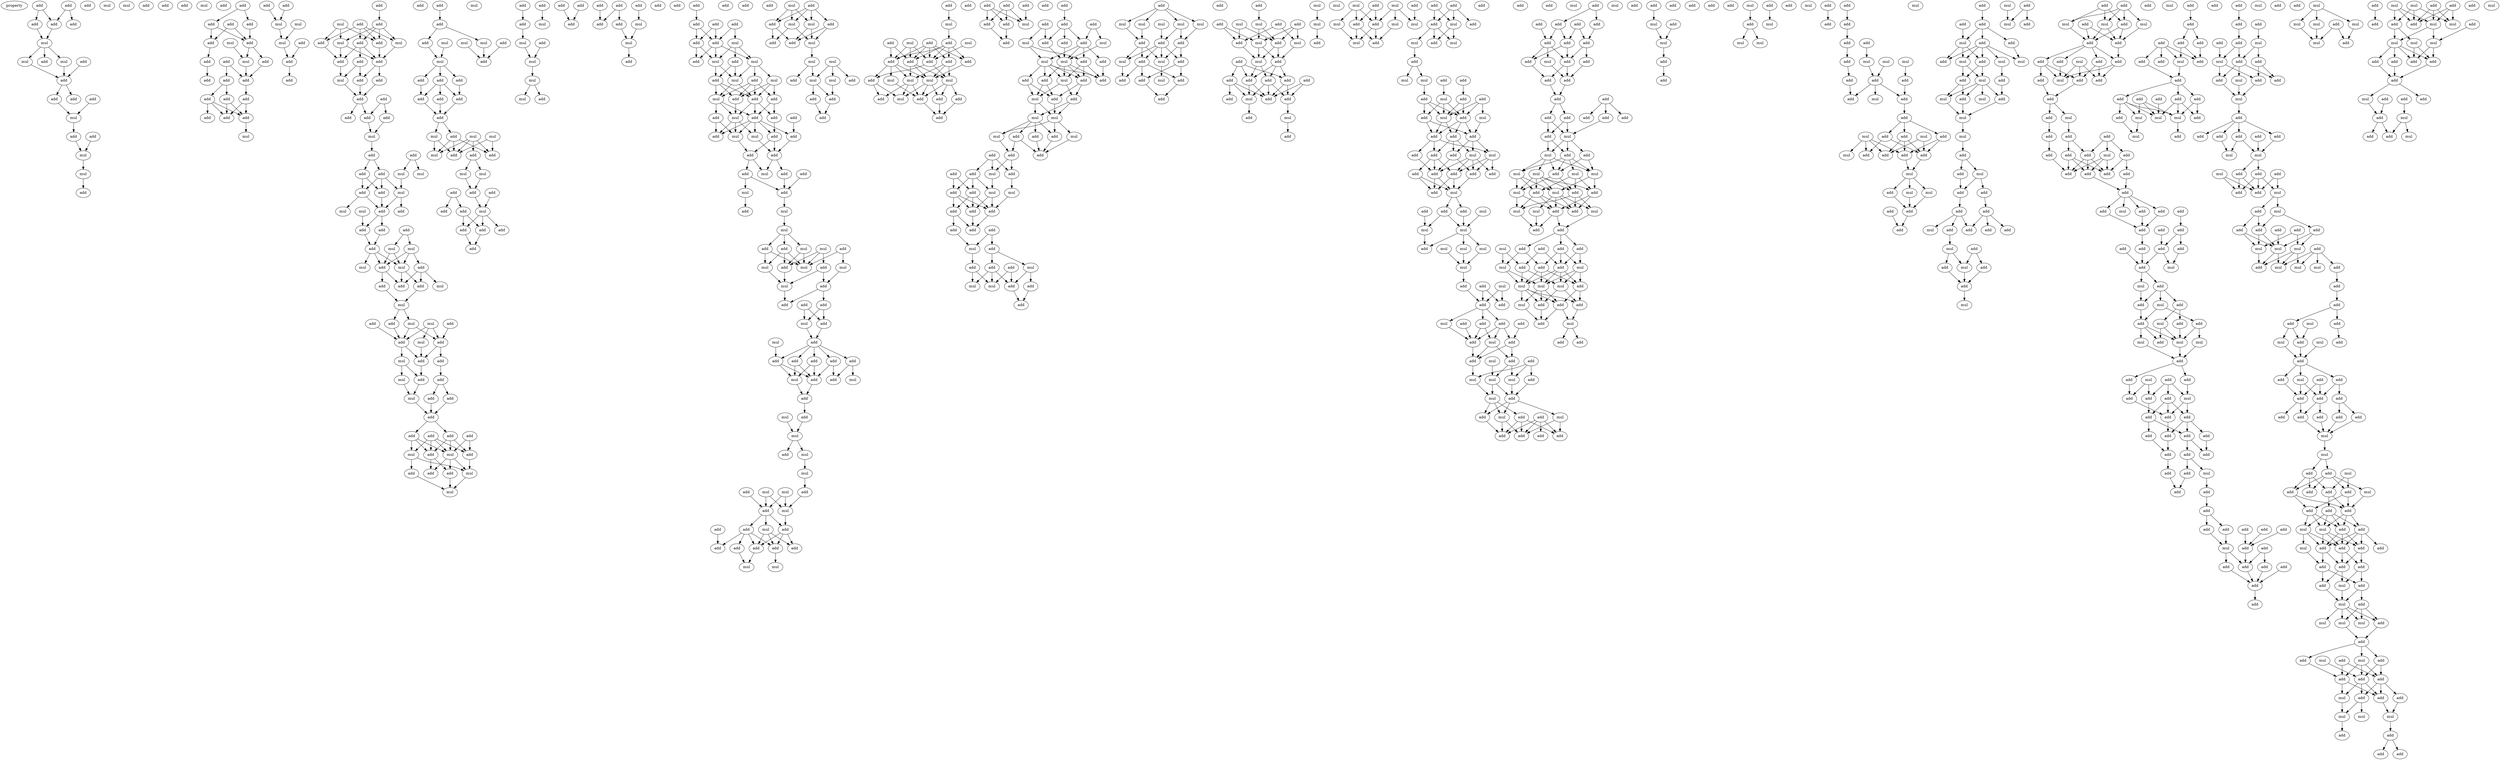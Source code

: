 digraph {
    node [fontcolor=black]
    property [mul=2,lf=1.7]
    0 [ label = add ];
    1 [ label = add ];
    2 [ label = add ];
    3 [ label = add ];
    4 [ label = add ];
    5 [ label = add ];
    6 [ label = mul ];
    7 [ label = mul ];
    8 [ label = mul ];
    9 [ label = add ];
    10 [ label = add ];
    11 [ label = mul ];
    12 [ label = add ];
    13 [ label = add ];
    14 [ label = mul ];
    15 [ label = add ];
    16 [ label = add ];
    17 [ label = add ];
    18 [ label = mul ];
    19 [ label = add ];
    20 [ label = add ];
    21 [ label = add ];
    22 [ label = mul ];
    23 [ label = add ];
    24 [ label = mul ];
    25 [ label = mul ];
    26 [ label = add ];
    27 [ label = add ];
    28 [ label = add ];
    29 [ label = add ];
    30 [ label = add ];
    31 [ label = add ];
    32 [ label = add ];
    33 [ label = add ];
    34 [ label = mul ];
    35 [ label = mul ];
    36 [ label = add ];
    37 [ label = add ];
    38 [ label = add ];
    39 [ label = add ];
    40 [ label = add ];
    41 [ label = add ];
    42 [ label = add ];
    43 [ label = add ];
    44 [ label = add ];
    45 [ label = add ];
    46 [ label = add ];
    47 [ label = add ];
    48 [ label = mul ];
    49 [ label = add ];
    50 [ label = add ];
    51 [ label = mul ];
    52 [ label = mul ];
    53 [ label = mul ];
    54 [ label = add ];
    55 [ label = add ];
    56 [ label = add ];
    57 [ label = add ];
    58 [ label = add ];
    59 [ label = add ];
    60 [ label = mul ];
    61 [ label = mul ];
    62 [ label = add ];
    63 [ label = add ];
    64 [ label = mul ];
    65 [ label = add ];
    66 [ label = add ];
    67 [ label = add ];
    68 [ label = add ];
    69 [ label = add ];
    70 [ label = add ];
    71 [ label = mul ];
    72 [ label = add ];
    73 [ label = add ];
    74 [ label = add ];
    75 [ label = add ];
    76 [ label = add ];
    77 [ label = mul ];
    78 [ label = add ];
    79 [ label = add ];
    80 [ label = add ];
    81 [ label = mul ];
    82 [ label = mul ];
    83 [ label = add ];
    84 [ label = add ];
    85 [ label = add ];
    86 [ label = mul ];
    87 [ label = add ];
    88 [ label = add ];
    89 [ label = add ];
    90 [ label = mul ];
    91 [ label = mul ];
    92 [ label = add ];
    93 [ label = add ];
    94 [ label = add ];
    95 [ label = mul ];
    96 [ label = mul ];
    97 [ label = add ];
    98 [ label = mul ];
    99 [ label = mul ];
    100 [ label = add ];
    101 [ label = add ];
    102 [ label = add ];
    103 [ label = add ];
    104 [ label = mul ];
    105 [ label = add ];
    106 [ label = mul ];
    107 [ label = add ];
    108 [ label = add ];
    109 [ label = add ];
    110 [ label = mul ];
    111 [ label = mul ];
    112 [ label = mul ];
    113 [ label = add ];
    114 [ label = add ];
    115 [ label = mul ];
    116 [ label = add ];
    117 [ label = add ];
    118 [ label = add ];
    119 [ label = add ];
    120 [ label = mul ];
    121 [ label = add ];
    122 [ label = mul ];
    123 [ label = add ];
    124 [ label = add ];
    125 [ label = add ];
    126 [ label = add ];
    127 [ label = add ];
    128 [ label = add ];
    129 [ label = add ];
    130 [ label = mul ];
    131 [ label = mul ];
    132 [ label = add ];
    133 [ label = mul ];
    134 [ label = add ];
    135 [ label = add ];
    136 [ label = add ];
    137 [ label = mul ];
    138 [ label = add ];
    139 [ label = mul ];
    140 [ label = add ];
    141 [ label = mul ];
    142 [ label = add ];
    143 [ label = add ];
    144 [ label = mul ];
    145 [ label = mul ];
    146 [ label = mul ];
    147 [ label = add ];
    148 [ label = add ];
    149 [ label = add ];
    150 [ label = add ];
    151 [ label = add ];
    152 [ label = add ];
    153 [ label = add ];
    154 [ label = add ];
    155 [ label = add ];
    156 [ label = mul ];
    157 [ label = mul ];
    158 [ label = mul ];
    159 [ label = mul ];
    160 [ label = add ];
    161 [ label = add ];
    162 [ label = add ];
    163 [ label = mul ];
    164 [ label = mul ];
    165 [ label = add ];
    166 [ label = add ];
    167 [ label = add ];
    168 [ label = add ];
    169 [ label = mul ];
    170 [ label = add ];
    171 [ label = add ];
    172 [ label = add ];
    173 [ label = add ];
    174 [ label = add ];
    175 [ label = add ];
    176 [ label = add ];
    177 [ label = mul ];
    178 [ label = add ];
    179 [ label = mul ];
    180 [ label = mul ];
    181 [ label = mul ];
    182 [ label = add ];
    183 [ label = add ];
    184 [ label = mul ];
    185 [ label = add ];
    186 [ label = add ];
    187 [ label = add ];
    188 [ label = add ];
    189 [ label = add ];
    190 [ label = add ];
    191 [ label = add ];
    192 [ label = add ];
    193 [ label = mul ];
    194 [ label = add ];
    195 [ label = mul ];
    196 [ label = add ];
    197 [ label = add ];
    198 [ label = add ];
    199 [ label = add ];
    200 [ label = add ];
    201 [ label = add ];
    202 [ label = add ];
    203 [ label = mul ];
    204 [ label = add ];
    205 [ label = mul ];
    206 [ label = add ];
    207 [ label = add ];
    208 [ label = mul ];
    209 [ label = mul ];
    210 [ label = add ];
    211 [ label = add ];
    212 [ label = mul ];
    213 [ label = add ];
    214 [ label = add ];
    215 [ label = add ];
    216 [ label = mul ];
    217 [ label = add ];
    218 [ label = add ];
    219 [ label = mul ];
    220 [ label = add ];
    221 [ label = add ];
    222 [ label = mul ];
    223 [ label = add ];
    224 [ label = add ];
    225 [ label = mul ];
    226 [ label = add ];
    227 [ label = add ];
    228 [ label = add ];
    229 [ label = add ];
    230 [ label = mul ];
    231 [ label = add ];
    232 [ label = add ];
    233 [ label = mul ];
    234 [ label = add ];
    235 [ label = add ];
    236 [ label = add ];
    237 [ label = add ];
    238 [ label = mul ];
    239 [ label = mul ];
    240 [ label = mul ];
    241 [ label = add ];
    242 [ label = add ];
    243 [ label = add ];
    244 [ label = mul ];
    245 [ label = mul ];
    246 [ label = mul ];
    247 [ label = mul ];
    248 [ label = add ];
    249 [ label = add ];
    250 [ label = mul ];
    251 [ label = add ];
    252 [ label = add ];
    253 [ label = add ];
    254 [ label = add ];
    255 [ label = add ];
    256 [ label = mul ];
    257 [ label = mul ];
    258 [ label = add ];
    259 [ label = add ];
    260 [ label = add ];
    261 [ label = add ];
    262 [ label = add ];
    263 [ label = add ];
    264 [ label = mul ];
    265 [ label = mul ];
    266 [ label = add ];
    267 [ label = add ];
    268 [ label = add ];
    269 [ label = add ];
    270 [ label = mul ];
    271 [ label = add ];
    272 [ label = mul ];
    273 [ label = add ];
    274 [ label = mul ];
    275 [ label = mul ];
    276 [ label = add ];
    277 [ label = mul ];
    278 [ label = mul ];
    279 [ label = add ];
    280 [ label = add ];
    281 [ label = mul ];
    282 [ label = mul ];
    283 [ label = add ];
    284 [ label = add ];
    285 [ label = add ];
    286 [ label = add ];
    287 [ label = add ];
    288 [ label = add ];
    289 [ label = add ];
    290 [ label = add ];
    291 [ label = mul ];
    292 [ label = mul ];
    293 [ label = mul ];
    294 [ label = add ];
    295 [ label = add ];
    296 [ label = add ];
    297 [ label = mul ];
    298 [ label = mul ];
    299 [ label = add ];
    300 [ label = add ];
    301 [ label = mul ];
    302 [ label = mul ];
    303 [ label = mul ];
    304 [ label = add ];
    305 [ label = mul ];
    306 [ label = add ];
    307 [ label = mul ];
    308 [ label = add ];
    309 [ label = add ];
    310 [ label = add ];
    311 [ label = add ];
    312 [ label = add ];
    313 [ label = mul ];
    314 [ label = mul ];
    315 [ label = add ];
    316 [ label = add ];
    317 [ label = add ];
    318 [ label = mul ];
    319 [ label = add ];
    320 [ label = add ];
    321 [ label = add ];
    322 [ label = add ];
    323 [ label = add ];
    324 [ label = mul ];
    325 [ label = mul ];
    326 [ label = mul ];
    327 [ label = mul ];
    328 [ label = add ];
    329 [ label = add ];
    330 [ label = mul ];
    331 [ label = add ];
    332 [ label = add ];
    333 [ label = add ];
    334 [ label = add ];
    335 [ label = add ];
    336 [ label = add ];
    337 [ label = add ];
    338 [ label = add ];
    339 [ label = mul ];
    340 [ label = add ];
    341 [ label = add ];
    342 [ label = add ];
    343 [ label = add ];
    344 [ label = add ];
    345 [ label = add ];
    346 [ label = add ];
    347 [ label = add ];
    348 [ label = add ];
    349 [ label = mul ];
    350 [ label = mul ];
    351 [ label = add ];
    352 [ label = mul ];
    353 [ label = mul ];
    354 [ label = add ];
    355 [ label = add ];
    356 [ label = mul ];
    357 [ label = add ];
    358 [ label = add ];
    359 [ label = add ];
    360 [ label = add ];
    361 [ label = add ];
    362 [ label = mul ];
    363 [ label = add ];
    364 [ label = mul ];
    365 [ label = mul ];
    366 [ label = add ];
    367 [ label = mul ];
    368 [ label = add ];
    369 [ label = mul ];
    370 [ label = add ];
    371 [ label = add ];
    372 [ label = add ];
    373 [ label = add ];
    374 [ label = add ];
    375 [ label = add ];
    376 [ label = mul ];
    377 [ label = add ];
    378 [ label = mul ];
    379 [ label = add ];
    380 [ label = add ];
    381 [ label = mul ];
    382 [ label = add ];
    383 [ label = add ];
    384 [ label = add ];
    385 [ label = add ];
    386 [ label = add ];
    387 [ label = add ];
    388 [ label = mul ];
    389 [ label = add ];
    390 [ label = add ];
    391 [ label = add ];
    392 [ label = mul ];
    393 [ label = add ];
    394 [ label = mul ];
    395 [ label = add ];
    396 [ label = add ];
    397 [ label = mul ];
    398 [ label = add ];
    399 [ label = add ];
    400 [ label = mul ];
    401 [ label = mul ];
    402 [ label = mul ];
    403 [ label = mul ];
    404 [ label = mul ];
    405 [ label = add ];
    406 [ label = add ];
    407 [ label = add ];
    408 [ label = add ];
    409 [ label = mul ];
    410 [ label = add ];
    411 [ label = mul ];
    412 [ label = add ];
    413 [ label = add ];
    414 [ label = add ];
    415 [ label = mul ];
    416 [ label = add ];
    417 [ label = add ];
    418 [ label = add ];
    419 [ label = add ];
    420 [ label = add ];
    421 [ label = mul ];
    422 [ label = mul ];
    423 [ label = add ];
    424 [ label = mul ];
    425 [ label = mul ];
    426 [ label = add ];
    427 [ label = add ];
    428 [ label = mul ];
    429 [ label = add ];
    430 [ label = add ];
    431 [ label = add ];
    432 [ label = add ];
    433 [ label = add ];
    434 [ label = add ];
    435 [ label = add ];
    436 [ label = add ];
    437 [ label = add ];
    438 [ label = mul ];
    439 [ label = add ];
    440 [ label = add ];
    441 [ label = mul ];
    442 [ label = mul ];
    443 [ label = mul ];
    444 [ label = add ];
    445 [ label = mul ];
    446 [ label = add ];
    447 [ label = mul ];
    448 [ label = add ];
    449 [ label = mul ];
    450 [ label = add ];
    451 [ label = mul ];
    452 [ label = add ];
    453 [ label = add ];
    454 [ label = mul ];
    455 [ label = mul ];
    456 [ label = add ];
    457 [ label = add ];
    458 [ label = mul ];
    459 [ label = add ];
    460 [ label = add ];
    461 [ label = add ];
    462 [ label = mul ];
    463 [ label = add ];
    464 [ label = mul ];
    465 [ label = mul ];
    466 [ label = add ];
    467 [ label = mul ];
    468 [ label = add ];
    469 [ label = mul ];
    470 [ label = add ];
    471 [ label = mul ];
    472 [ label = add ];
    473 [ label = add ];
    474 [ label = add ];
    475 [ label = mul ];
    476 [ label = add ];
    477 [ label = add ];
    478 [ label = mul ];
    479 [ label = add ];
    480 [ label = add ];
    481 [ label = add ];
    482 [ label = mul ];
    483 [ label = add ];
    484 [ label = add ];
    485 [ label = add ];
    486 [ label = mul ];
    487 [ label = add ];
    488 [ label = add ];
    489 [ label = add ];
    490 [ label = add ];
    491 [ label = add ];
    492 [ label = mul ];
    493 [ label = add ];
    494 [ label = add ];
    495 [ label = add ];
    496 [ label = add ];
    497 [ label = add ];
    498 [ label = mul ];
    499 [ label = mul ];
    500 [ label = mul ];
    501 [ label = add ];
    502 [ label = mul ];
    503 [ label = mul ];
    504 [ label = mul ];
    505 [ label = add ];
    506 [ label = mul ];
    507 [ label = mul ];
    508 [ label = add ];
    509 [ label = add ];
    510 [ label = add ];
    511 [ label = add ];
    512 [ label = add ];
    513 [ label = add ];
    514 [ label = add ];
    515 [ label = mul ];
    516 [ label = add ];
    517 [ label = add ];
    518 [ label = mul ];
    519 [ label = add ];
    520 [ label = add ];
    521 [ label = add ];
    522 [ label = add ];
    523 [ label = mul ];
    524 [ label = add ];
    525 [ label = mul ];
    526 [ label = mul ];
    527 [ label = mul ];
    528 [ label = mul ];
    529 [ label = add ];
    530 [ label = add ];
    531 [ label = mul ];
    532 [ label = add ];
    533 [ label = mul ];
    534 [ label = add ];
    535 [ label = add ];
    536 [ label = mul ];
    537 [ label = add ];
    538 [ label = add ];
    539 [ label = add ];
    540 [ label = add ];
    541 [ label = add ];
    542 [ label = add ];
    543 [ label = add ];
    544 [ label = add ];
    545 [ label = add ];
    546 [ label = add ];
    547 [ label = add ];
    548 [ label = add ];
    549 [ label = mul ];
    550 [ label = add ];
    551 [ label = add ];
    552 [ label = add ];
    553 [ label = add ];
    554 [ label = add ];
    555 [ label = add ];
    556 [ label = add ];
    557 [ label = add ];
    558 [ label = add ];
    559 [ label = add ];
    560 [ label = add ];
    561 [ label = add ];
    562 [ label = add ];
    563 [ label = mul ];
    564 [ label = mul ];
    565 [ label = add ];
    566 [ label = add ];
    567 [ label = mul ];
    568 [ label = mul ];
    569 [ label = mul ];
    570 [ label = add ];
    571 [ label = mul ];
    572 [ label = add ];
    573 [ label = add ];
    574 [ label = mul ];
    575 [ label = mul ];
    576 [ label = add ];
    577 [ label = mul ];
    578 [ label = add ];
    579 [ label = mul ];
    580 [ label = mul ];
    581 [ label = add ];
    582 [ label = add ];
    583 [ label = add ];
    584 [ label = mul ];
    585 [ label = add ];
    586 [ label = add ];
    587 [ label = add ];
    588 [ label = add ];
    589 [ label = add ];
    590 [ label = add ];
    591 [ label = mul ];
    592 [ label = add ];
    593 [ label = mul ];
    594 [ label = add ];
    595 [ label = mul ];
    596 [ label = mul ];
    597 [ label = mul ];
    598 [ label = add ];
    599 [ label = mul ];
    600 [ label = add ];
    601 [ label = add ];
    602 [ label = add ];
    603 [ label = mul ];
    604 [ label = mul ];
    605 [ label = add ];
    606 [ label = add ];
    607 [ label = add ];
    608 [ label = add ];
    609 [ label = add ];
    610 [ label = add ];
    611 [ label = add ];
    612 [ label = mul ];
    613 [ label = add ];
    614 [ label = mul ];
    615 [ label = add ];
    616 [ label = add ];
    617 [ label = add ];
    618 [ label = mul ];
    619 [ label = add ];
    620 [ label = add ];
    621 [ label = add ];
    622 [ label = mul ];
    623 [ label = mul ];
    624 [ label = mul ];
    625 [ label = add ];
    626 [ label = mul ];
    627 [ label = add ];
    628 [ label = add ];
    629 [ label = add ];
    630 [ label = add ];
    631 [ label = add ];
    632 [ label = mul ];
    633 [ label = mul ];
    634 [ label = mul ];
    635 [ label = add ];
    636 [ label = add ];
    637 [ label = add ];
    638 [ label = add ];
    639 [ label = add ];
    640 [ label = mul ];
    641 [ label = add ];
    642 [ label = add ];
    643 [ label = mul ];
    644 [ label = add ];
    645 [ label = add ];
    646 [ label = add ];
    647 [ label = mul ];
    648 [ label = add ];
    649 [ label = add ];
    650 [ label = mul ];
    651 [ label = add ];
    652 [ label = add ];
    653 [ label = mul ];
    654 [ label = add ];
    655 [ label = mul ];
    656 [ label = mul ];
    657 [ label = add ];
    658 [ label = add ];
    659 [ label = add ];
    660 [ label = mul ];
    661 [ label = add ];
    662 [ label = add ];
    663 [ label = add ];
    664 [ label = add ];
    665 [ label = add ];
    666 [ label = mul ];
    667 [ label = mul ];
    668 [ label = add ];
    669 [ label = add ];
    670 [ label = mul ];
    671 [ label = mul ];
    672 [ label = mul ];
    673 [ label = add ];
    674 [ label = add ];
    675 [ label = add ];
    676 [ label = mul ];
    677 [ label = mul ];
    678 [ label = add ];
    679 [ label = mul ];
    680 [ label = add ];
    681 [ label = mul ];
    682 [ label = mul ];
    683 [ label = mul ];
    684 [ label = add ];
    685 [ label = add ];
    686 [ label = add ];
    687 [ label = mul ];
    688 [ label = add ];
    689 [ label = add ];
    690 [ label = add ];
    691 [ label = add ];
    692 [ label = add ];
    693 [ label = add ];
    694 [ label = add ];
    695 [ label = mul ];
    696 [ label = add ];
    697 [ label = mul ];
    698 [ label = add ];
    699 [ label = add ];
    700 [ label = add ];
    701 [ label = mul ];
    702 [ label = add ];
    703 [ label = mul ];
    704 [ label = add ];
    705 [ label = add ];
    706 [ label = mul ];
    707 [ label = add ];
    708 [ label = add ];
    709 [ label = mul ];
    710 [ label = mul ];
    711 [ label = add ];
    712 [ label = add ];
    713 [ label = add ];
    714 [ label = mul ];
    715 [ label = add ];
    716 [ label = add ];
    717 [ label = add ];
    718 [ label = add ];
    719 [ label = add ];
    720 [ label = mul ];
    721 [ label = add ];
    722 [ label = add ];
    723 [ label = mul ];
    724 [ label = add ];
    725 [ label = add ];
    726 [ label = add ];
    727 [ label = add ];
    728 [ label = add ];
    729 [ label = add ];
    730 [ label = add ];
    731 [ label = add ];
    732 [ label = mul ];
    733 [ label = add ];
    734 [ label = add ];
    735 [ label = add ];
    736 [ label = add ];
    737 [ label = add ];
    738 [ label = add ];
    739 [ label = mul ];
    740 [ label = add ];
    741 [ label = add ];
    742 [ label = add ];
    743 [ label = add ];
    744 [ label = add ];
    745 [ label = add ];
    746 [ label = add ];
    747 [ label = add ];
    748 [ label = add ];
    749 [ label = add ];
    750 [ label = add ];
    751 [ label = mul ];
    752 [ label = add ];
    753 [ label = add ];
    754 [ label = mul ];
    755 [ label = mul ];
    756 [ label = add ];
    757 [ label = add ];
    758 [ label = mul ];
    759 [ label = add ];
    760 [ label = add ];
    761 [ label = add ];
    762 [ label = mul ];
    763 [ label = add ];
    764 [ label = mul ];
    765 [ label = mul ];
    766 [ label = add ];
    767 [ label = mul ];
    768 [ label = add ];
    769 [ label = add ];
    770 [ label = add ];
    771 [ label = add ];
    772 [ label = add ];
    773 [ label = add ];
    774 [ label = mul ];
    775 [ label = add ];
    776 [ label = add ];
    777 [ label = add ];
    778 [ label = add ];
    779 [ label = add ];
    780 [ label = add ];
    781 [ label = add ];
    782 [ label = add ];
    783 [ label = add ];
    784 [ label = add ];
    785 [ label = add ];
    786 [ label = add ];
    787 [ label = mul ];
    788 [ label = mul ];
    789 [ label = add ];
    790 [ label = add ];
    791 [ label = add ];
    792 [ label = add ];
    793 [ label = add ];
    794 [ label = add ];
    795 [ label = add ];
    796 [ label = add ];
    797 [ label = add ];
    798 [ label = mul ];
    799 [ label = add ];
    800 [ label = add ];
    801 [ label = add ];
    802 [ label = add ];
    803 [ label = add ];
    804 [ label = add ];
    805 [ label = add ];
    806 [ label = add ];
    807 [ label = add ];
    808 [ label = add ];
    809 [ label = add ];
    810 [ label = add ];
    811 [ label = add ];
    812 [ label = add ];
    813 [ label = add ];
    814 [ label = mul ];
    815 [ label = add ];
    816 [ label = add ];
    817 [ label = add ];
    818 [ label = add ];
    819 [ label = add ];
    820 [ label = add ];
    821 [ label = add ];
    822 [ label = mul ];
    823 [ label = add ];
    824 [ label = add ];
    825 [ label = mul ];
    826 [ label = mul ];
    827 [ label = add ];
    828 [ label = mul ];
    829 [ label = add ];
    830 [ label = add ];
    831 [ label = add ];
    832 [ label = add ];
    833 [ label = add ];
    834 [ label = mul ];
    835 [ label = mul ];
    836 [ label = add ];
    837 [ label = add ];
    838 [ label = add ];
    839 [ label = add ];
    840 [ label = mul ];
    841 [ label = add ];
    842 [ label = mul ];
    843 [ label = add ];
    844 [ label = add ];
    845 [ label = add ];
    846 [ label = add ];
    847 [ label = add ];
    848 [ label = add ];
    849 [ label = mul ];
    850 [ label = mul ];
    851 [ label = add ];
    852 [ label = add ];
    853 [ label = add ];
    854 [ label = mul ];
    855 [ label = add ];
    856 [ label = add ];
    857 [ label = mul ];
    858 [ label = add ];
    859 [ label = mul ];
    860 [ label = add ];
    861 [ label = add ];
    862 [ label = add ];
    863 [ label = add ];
    864 [ label = add ];
    865 [ label = mul ];
    866 [ label = mul ];
    867 [ label = mul ];
    868 [ label = add ];
    869 [ label = add ];
    870 [ label = mul ];
    871 [ label = mul ];
    872 [ label = add ];
    873 [ label = mul ];
    874 [ label = add ];
    875 [ label = add ];
    876 [ label = mul ];
    877 [ label = add ];
    878 [ label = add ];
    879 [ label = mul ];
    880 [ label = add ];
    881 [ label = mul ];
    882 [ label = add ];
    883 [ label = mul ];
    884 [ label = add ];
    885 [ label = add ];
    886 [ label = add ];
    887 [ label = add ];
    888 [ label = mul ];
    889 [ label = add ];
    890 [ label = add ];
    891 [ label = add ];
    892 [ label = add ];
    893 [ label = add ];
    894 [ label = add ];
    895 [ label = add ];
    896 [ label = add ];
    897 [ label = mul ];
    898 [ label = mul ];
    899 [ label = mul ];
    900 [ label = add ];
    901 [ label = add ];
    902 [ label = add ];
    903 [ label = add ];
    904 [ label = add ];
    905 [ label = add ];
    906 [ label = mul ];
    907 [ label = add ];
    908 [ label = add ];
    909 [ label = add ];
    910 [ label = mul ];
    911 [ label = add ];
    912 [ label = mul ];
    913 [ label = add ];
    914 [ label = add ];
    915 [ label = add ];
    916 [ label = mul ];
    917 [ label = add ];
    918 [ label = add ];
    919 [ label = add ];
    920 [ label = add ];
    921 [ label = add ];
    922 [ label = mul ];
    923 [ label = add ];
    924 [ label = add ];
    925 [ label = add ];
    926 [ label = mul ];
    927 [ label = add ];
    928 [ label = mul ];
    929 [ label = mul ];
    930 [ label = add ];
    931 [ label = mul ];
    932 [ label = add ];
    933 [ label = mul ];
    934 [ label = add ];
    935 [ label = add ];
    936 [ label = mul ];
    937 [ label = add ];
    938 [ label = add ];
    939 [ label = add ];
    940 [ label = add ];
    941 [ label = add ];
    942 [ label = mul ];
    943 [ label = add ];
    944 [ label = add ];
    945 [ label = mul ];
    946 [ label = mul ];
    947 [ label = mul ];
    948 [ label = add ];
    949 [ label = add ];
    950 [ label = add ];
    951 [ label = add ];
    952 [ label = add ];
    953 [ label = mul ];
    954 [ label = mul ];
    955 [ label = mul ];
    956 [ label = mul ];
    957 [ label = add ];
    958 [ label = add ];
    959 [ label = mul ];
    960 [ label = add ];
    961 [ label = add ];
    962 [ label = mul ];
    963 [ label = mul ];
    964 [ label = add ];
    965 [ label = add ];
    966 [ label = add ];
    967 [ label = add ];
    968 [ label = mul ];
    969 [ label = add ];
    970 [ label = mul ];
    971 [ label = mul ];
    972 [ label = mul ];
    973 [ label = mul ];
    974 [ label = add ];
    975 [ label = add ];
    976 [ label = add ];
    977 [ label = add ];
    978 [ label = add ];
    979 [ label = add ];
    980 [ label = mul ];
    981 [ label = add ];
    982 [ label = add ];
    983 [ label = add ];
    984 [ label = add ];
    985 [ label = mul ];
    986 [ label = mul ];
    987 [ label = add ];
    988 [ label = mul ];
    989 [ label = add ];
    0 -> 2 [ name = 0 ];
    0 -> 3 [ name = 1 ];
    1 -> 3 [ name = 2 ];
    1 -> 5 [ name = 3 ];
    2 -> 6 [ name = 4 ];
    3 -> 6 [ name = 5 ];
    6 -> 7 [ name = 6 ];
    6 -> 9 [ name = 7 ];
    6 -> 11 [ name = 8 ];
    7 -> 12 [ name = 9 ];
    10 -> 12 [ name = 10 ];
    11 -> 12 [ name = 11 ];
    12 -> 13 [ name = 12 ];
    12 -> 16 [ name = 13 ];
    13 -> 18 [ name = 14 ];
    17 -> 18 [ name = 15 ];
    18 -> 20 [ name = 16 ];
    20 -> 22 [ name = 17 ];
    21 -> 22 [ name = 18 ];
    22 -> 25 [ name = 19 ];
    25 -> 27 [ name = 20 ];
    28 -> 30 [ name = 21 ];
    28 -> 31 [ name = 22 ];
    29 -> 32 [ name = 23 ];
    29 -> 33 [ name = 24 ];
    30 -> 33 [ name = 25 ];
    31 -> 32 [ name = 26 ];
    31 -> 33 [ name = 27 ];
    32 -> 36 [ name = 28 ];
    33 -> 35 [ name = 29 ];
    33 -> 38 [ name = 30 ];
    34 -> 35 [ name = 31 ];
    35 -> 40 [ name = 32 ];
    36 -> 41 [ name = 33 ];
    37 -> 39 [ name = 34 ];
    37 -> 40 [ name = 35 ];
    38 -> 40 [ name = 36 ];
    39 -> 42 [ name = 37 ];
    39 -> 43 [ name = 38 ];
    40 -> 44 [ name = 39 ];
    42 -> 45 [ name = 40 ];
    42 -> 46 [ name = 41 ];
    42 -> 47 [ name = 42 ];
    43 -> 46 [ name = 43 ];
    43 -> 47 [ name = 44 ];
    44 -> 46 [ name = 45 ];
    44 -> 47 [ name = 46 ];
    47 -> 48 [ name = 47 ];
    49 -> 51 [ name = 48 ];
    50 -> 51 [ name = 49 ];
    51 -> 53 [ name = 50 ];
    52 -> 53 [ name = 51 ];
    53 -> 55 [ name = 52 ];
    54 -> 55 [ name = 53 ];
    55 -> 56 [ name = 54 ];
    57 -> 58 [ name = 55 ];
    58 -> 61 [ name = 56 ];
    58 -> 62 [ name = 57 ];
    58 -> 63 [ name = 58 ];
    58 -> 64 [ name = 59 ];
    59 -> 61 [ name = 60 ];
    59 -> 62 [ name = 61 ];
    59 -> 63 [ name = 62 ];
    59 -> 65 [ name = 63 ];
    60 -> 63 [ name = 64 ];
    60 -> 64 [ name = 65 ];
    60 -> 65 [ name = 66 ];
    61 -> 68 [ name = 67 ];
    62 -> 66 [ name = 68 ];
    62 -> 67 [ name = 69 ];
    62 -> 68 [ name = 70 ];
    63 -> 68 [ name = 71 ];
    64 -> 66 [ name = 72 ];
    64 -> 68 [ name = 73 ];
    65 -> 66 [ name = 74 ];
    66 -> 71 [ name = 75 ];
    67 -> 70 [ name = 76 ];
    67 -> 71 [ name = 77 ];
    68 -> 69 [ name = 78 ];
    68 -> 70 [ name = 79 ];
    69 -> 72 [ name = 80 ];
    70 -> 72 [ name = 81 ];
    71 -> 72 [ name = 82 ];
    72 -> 74 [ name = 83 ];
    72 -> 76 [ name = 84 ];
    73 -> 74 [ name = 85 ];
    73 -> 75 [ name = 86 ];
    74 -> 77 [ name = 87 ];
    75 -> 77 [ name = 88 ];
    77 -> 78 [ name = 89 ];
    78 -> 80 [ name = 90 ];
    78 -> 84 [ name = 91 ];
    79 -> 81 [ name = 92 ];
    79 -> 82 [ name = 93 ];
    80 -> 85 [ name = 94 ];
    80 -> 87 [ name = 95 ];
    81 -> 86 [ name = 96 ];
    84 -> 85 [ name = 97 ];
    84 -> 86 [ name = 98 ];
    84 -> 87 [ name = 99 ];
    85 -> 89 [ name = 100 ];
    85 -> 91 [ name = 101 ];
    86 -> 88 [ name = 102 ];
    86 -> 89 [ name = 103 ];
    87 -> 89 [ name = 104 ];
    89 -> 92 [ name = 105 ];
    89 -> 93 [ name = 106 ];
    90 -> 92 [ name = 107 ];
    92 -> 97 [ name = 108 ];
    93 -> 97 [ name = 109 ];
    94 -> 95 [ name = 110 ];
    94 -> 96 [ name = 111 ];
    95 -> 98 [ name = 112 ];
    95 -> 100 [ name = 113 ];
    95 -> 101 [ name = 114 ];
    96 -> 98 [ name = 115 ];
    96 -> 101 [ name = 116 ];
    97 -> 98 [ name = 117 ];
    97 -> 99 [ name = 118 ];
    97 -> 101 [ name = 119 ];
    98 -> 102 [ name = 120 ];
    98 -> 105 [ name = 121 ];
    100 -> 102 [ name = 122 ];
    100 -> 104 [ name = 123 ];
    100 -> 105 [ name = 124 ];
    101 -> 102 [ name = 125 ];
    101 -> 103 [ name = 126 ];
    103 -> 106 [ name = 127 ];
    105 -> 106 [ name = 128 ];
    106 -> 107 [ name = 129 ];
    106 -> 111 [ name = 130 ];
    107 -> 113 [ name = 131 ];
    108 -> 113 [ name = 132 ];
    109 -> 114 [ name = 133 ];
    110 -> 112 [ name = 134 ];
    110 -> 113 [ name = 135 ];
    110 -> 114 [ name = 136 ];
    111 -> 113 [ name = 137 ];
    111 -> 114 [ name = 138 ];
    112 -> 116 [ name = 139 ];
    113 -> 115 [ name = 140 ];
    113 -> 116 [ name = 141 ];
    114 -> 116 [ name = 142 ];
    114 -> 117 [ name = 143 ];
    115 -> 119 [ name = 144 ];
    115 -> 120 [ name = 145 ];
    116 -> 119 [ name = 146 ];
    117 -> 118 [ name = 147 ];
    118 -> 121 [ name = 148 ];
    118 -> 123 [ name = 149 ];
    119 -> 122 [ name = 150 ];
    120 -> 122 [ name = 151 ];
    121 -> 124 [ name = 152 ];
    122 -> 124 [ name = 153 ];
    123 -> 124 [ name = 154 ];
    124 -> 126 [ name = 155 ];
    124 -> 128 [ name = 156 ];
    125 -> 129 [ name = 157 ];
    125 -> 131 [ name = 158 ];
    126 -> 129 [ name = 159 ];
    126 -> 131 [ name = 160 ];
    126 -> 132 [ name = 161 ];
    127 -> 129 [ name = 162 ];
    127 -> 130 [ name = 163 ];
    127 -> 131 [ name = 164 ];
    127 -> 132 [ name = 165 ];
    128 -> 130 [ name = 166 ];
    128 -> 131 [ name = 167 ];
    128 -> 132 [ name = 168 ];
    129 -> 133 [ name = 169 ];
    130 -> 133 [ name = 170 ];
    130 -> 135 [ name = 171 ];
    131 -> 133 [ name = 172 ];
    131 -> 134 [ name = 173 ];
    131 -> 136 [ name = 174 ];
    132 -> 134 [ name = 175 ];
    132 -> 136 [ name = 176 ];
    133 -> 137 [ name = 177 ];
    135 -> 137 [ name = 178 ];
    136 -> 137 [ name = 179 ];
    138 -> 140 [ name = 180 ];
    140 -> 143 [ name = 181 ];
    140 -> 145 [ name = 182 ];
    141 -> 146 [ name = 183 ];
    142 -> 147 [ name = 184 ];
    143 -> 146 [ name = 185 ];
    144 -> 147 [ name = 186 ];
    145 -> 147 [ name = 187 ];
    146 -> 148 [ name = 188 ];
    146 -> 149 [ name = 189 ];
    146 -> 150 [ name = 190 ];
    148 -> 152 [ name = 191 ];
    149 -> 151 [ name = 192 ];
    150 -> 151 [ name = 193 ];
    150 -> 152 [ name = 194 ];
    150 -> 153 [ name = 195 ];
    151 -> 154 [ name = 196 ];
    152 -> 154 [ name = 197 ];
    153 -> 154 [ name = 198 ];
    154 -> 155 [ name = 199 ];
    154 -> 156 [ name = 200 ];
    155 -> 159 [ name = 201 ];
    155 -> 161 [ name = 202 ];
    155 -> 162 [ name = 203 ];
    156 -> 159 [ name = 204 ];
    156 -> 162 [ name = 205 ];
    157 -> 159 [ name = 206 ];
    157 -> 160 [ name = 207 ];
    157 -> 161 [ name = 208 ];
    157 -> 162 [ name = 209 ];
    158 -> 161 [ name = 210 ];
    158 -> 162 [ name = 211 ];
    160 -> 163 [ name = 212 ];
    160 -> 164 [ name = 213 ];
    163 -> 167 [ name = 214 ];
    164 -> 167 [ name = 215 ];
    165 -> 168 [ name = 216 ];
    165 -> 170 [ name = 217 ];
    166 -> 169 [ name = 218 ];
    167 -> 169 [ name = 219 ];
    168 -> 171 [ name = 220 ];
    168 -> 173 [ name = 221 ];
    169 -> 171 [ name = 222 ];
    169 -> 172 [ name = 223 ];
    169 -> 173 [ name = 224 ];
    171 -> 174 [ name = 225 ];
    173 -> 174 [ name = 226 ];
    175 -> 176 [ name = 227 ];
    176 -> 177 [ name = 228 ];
    177 -> 179 [ name = 229 ];
    178 -> 179 [ name = 230 ];
    179 -> 180 [ name = 231 ];
    180 -> 181 [ name = 232 ];
    180 -> 182 [ name = 233 ];
    183 -> 184 [ name = 234 ];
    185 -> 187 [ name = 235 ];
    186 -> 187 [ name = 236 ];
    188 -> 194 [ name = 237 ];
    189 -> 193 [ name = 238 ];
    190 -> 191 [ name = 239 ];
    190 -> 194 [ name = 240 ];
    191 -> 195 [ name = 241 ];
    193 -> 195 [ name = 242 ];
    195 -> 197 [ name = 243 ];
    198 -> 200 [ name = 244 ];
    199 -> 202 [ name = 245 ];
    199 -> 204 [ name = 246 ];
    200 -> 202 [ name = 247 ];
    200 -> 204 [ name = 248 ];
    201 -> 202 [ name = 249 ];
    201 -> 203 [ name = 250 ];
    202 -> 205 [ name = 251 ];
    202 -> 207 [ name = 252 ];
    202 -> 208 [ name = 253 ];
    203 -> 205 [ name = 254 ];
    203 -> 206 [ name = 255 ];
    203 -> 208 [ name = 256 ];
    204 -> 205 [ name = 257 ];
    204 -> 207 [ name = 258 ];
    205 -> 210 [ name = 259 ];
    205 -> 212 [ name = 260 ];
    206 -> 210 [ name = 261 ];
    206 -> 212 [ name = 262 ];
    208 -> 209 [ name = 263 ];
    208 -> 211 [ name = 264 ];
    208 -> 212 [ name = 265 ];
    209 -> 213 [ name = 266 ];
    209 -> 214 [ name = 267 ];
    209 -> 215 [ name = 268 ];
    210 -> 213 [ name = 269 ];
    210 -> 214 [ name = 270 ];
    210 -> 216 [ name = 271 ];
    211 -> 213 [ name = 272 ];
    211 -> 214 [ name = 273 ];
    211 -> 215 [ name = 274 ];
    211 -> 216 [ name = 275 ];
    212 -> 213 [ name = 276 ];
    212 -> 216 [ name = 277 ];
    213 -> 218 [ name = 278 ];
    213 -> 219 [ name = 279 ];
    213 -> 221 [ name = 280 ];
    214 -> 219 [ name = 281 ];
    215 -> 218 [ name = 282 ];
    215 -> 221 [ name = 283 ];
    216 -> 219 [ name = 284 ];
    216 -> 220 [ name = 285 ];
    216 -> 221 [ name = 286 ];
    217 -> 226 [ name = 287 ];
    218 -> 223 [ name = 288 ];
    219 -> 222 [ name = 289 ];
    219 -> 224 [ name = 290 ];
    219 -> 225 [ name = 291 ];
    220 -> 222 [ name = 292 ];
    220 -> 224 [ name = 293 ];
    221 -> 222 [ name = 294 ];
    221 -> 223 [ name = 295 ];
    221 -> 224 [ name = 296 ];
    221 -> 225 [ name = 297 ];
    221 -> 226 [ name = 298 ];
    222 -> 227 [ name = 299 ];
    223 -> 227 [ name = 300 ];
    223 -> 228 [ name = 301 ];
    225 -> 228 [ name = 302 ];
    226 -> 228 [ name = 303 ];
    227 -> 230 [ name = 304 ];
    227 -> 232 [ name = 305 ];
    228 -> 229 [ name = 306 ];
    228 -> 230 [ name = 307 ];
    229 -> 234 [ name = 308 ];
    231 -> 234 [ name = 309 ];
    232 -> 233 [ name = 310 ];
    232 -> 234 [ name = 311 ];
    233 -> 236 [ name = 312 ];
    234 -> 238 [ name = 313 ];
    238 -> 239 [ name = 314 ];
    239 -> 240 [ name = 315 ];
    239 -> 241 [ name = 316 ];
    239 -> 242 [ name = 317 ];
    240 -> 247 [ name = 318 ];
    240 -> 249 [ name = 319 ];
    241 -> 245 [ name = 320 ];
    241 -> 247 [ name = 321 ];
    242 -> 245 [ name = 322 ];
    242 -> 247 [ name = 323 ];
    242 -> 249 [ name = 324 ];
    243 -> 246 [ name = 325 ];
    243 -> 247 [ name = 326 ];
    244 -> 247 [ name = 327 ];
    244 -> 248 [ name = 328 ];
    244 -> 249 [ name = 329 ];
    245 -> 250 [ name = 330 ];
    246 -> 251 [ name = 331 ];
    248 -> 250 [ name = 332 ];
    248 -> 251 [ name = 333 ];
    249 -> 250 [ name = 334 ];
    250 -> 252 [ name = 335 ];
    251 -> 252 [ name = 336 ];
    251 -> 254 [ name = 337 ];
    253 -> 255 [ name = 338 ];
    253 -> 256 [ name = 339 ];
    254 -> 255 [ name = 340 ];
    254 -> 256 [ name = 341 ];
    255 -> 258 [ name = 342 ];
    256 -> 258 [ name = 343 ];
    257 -> 260 [ name = 344 ];
    258 -> 259 [ name = 345 ];
    258 -> 260 [ name = 346 ];
    258 -> 261 [ name = 347 ];
    258 -> 262 [ name = 348 ];
    258 -> 263 [ name = 349 ];
    259 -> 264 [ name = 350 ];
    259 -> 266 [ name = 351 ];
    260 -> 265 [ name = 352 ];
    260 -> 267 [ name = 353 ];
    261 -> 265 [ name = 354 ];
    261 -> 267 [ name = 355 ];
    262 -> 265 [ name = 356 ];
    262 -> 267 [ name = 357 ];
    263 -> 266 [ name = 358 ];
    263 -> 267 [ name = 359 ];
    265 -> 268 [ name = 360 ];
    267 -> 268 [ name = 361 ];
    268 -> 271 [ name = 362 ];
    270 -> 272 [ name = 363 ];
    271 -> 272 [ name = 364 ];
    272 -> 273 [ name = 365 ];
    272 -> 274 [ name = 366 ];
    274 -> 275 [ name = 367 ];
    275 -> 279 [ name = 368 ];
    276 -> 280 [ name = 369 ];
    277 -> 280 [ name = 370 ];
    277 -> 281 [ name = 371 ];
    278 -> 280 [ name = 372 ];
    278 -> 281 [ name = 373 ];
    279 -> 281 [ name = 374 ];
    280 -> 282 [ name = 375 ];
    280 -> 283 [ name = 376 ];
    280 -> 285 [ name = 377 ];
    281 -> 283 [ name = 378 ];
    282 -> 286 [ name = 379 ];
    282 -> 289 [ name = 380 ];
    282 -> 290 [ name = 381 ];
    283 -> 286 [ name = 382 ];
    283 -> 289 [ name = 383 ];
    283 -> 290 [ name = 384 ];
    284 -> 287 [ name = 385 ];
    285 -> 286 [ name = 386 ];
    285 -> 287 [ name = 387 ];
    285 -> 288 [ name = 388 ];
    285 -> 289 [ name = 389 ];
    286 -> 291 [ name = 390 ];
    288 -> 292 [ name = 391 ];
    289 -> 292 [ name = 392 ];
    293 -> 295 [ name = 393 ];
    293 -> 297 [ name = 394 ];
    293 -> 298 [ name = 395 ];
    294 -> 295 [ name = 396 ];
    294 -> 296 [ name = 397 ];
    294 -> 297 [ name = 398 ];
    294 -> 298 [ name = 399 ];
    295 -> 299 [ name = 400 ];
    295 -> 300 [ name = 401 ];
    296 -> 300 [ name = 402 ];
    296 -> 301 [ name = 403 ];
    297 -> 300 [ name = 404 ];
    297 -> 301 [ name = 405 ];
    298 -> 299 [ name = 406 ];
    298 -> 301 [ name = 407 ];
    301 -> 302 [ name = 408 ];
    302 -> 304 [ name = 409 ];
    302 -> 305 [ name = 410 ];
    303 -> 305 [ name = 411 ];
    303 -> 306 [ name = 412 ];
    303 -> 307 [ name = 413 ];
    305 -> 308 [ name = 414 ];
    305 -> 309 [ name = 415 ];
    307 -> 309 [ name = 416 ];
    308 -> 311 [ name = 417 ];
    309 -> 311 [ name = 418 ];
    310 -> 313 [ name = 419 ];
    313 -> 317 [ name = 420 ];
    314 -> 319 [ name = 421 ];
    314 -> 320 [ name = 422 ];
    314 -> 323 [ name = 423 ];
    315 -> 319 [ name = 424 ];
    315 -> 320 [ name = 425 ];
    315 -> 321 [ name = 426 ];
    315 -> 322 [ name = 427 ];
    315 -> 323 [ name = 428 ];
    316 -> 319 [ name = 429 ];
    316 -> 320 [ name = 430 ];
    317 -> 319 [ name = 431 ];
    317 -> 320 [ name = 432 ];
    317 -> 321 [ name = 433 ];
    317 -> 322 [ name = 434 ];
    317 -> 323 [ name = 435 ];
    318 -> 323 [ name = 436 ];
    319 -> 324 [ name = 437 ];
    319 -> 325 [ name = 438 ];
    319 -> 327 [ name = 439 ];
    320 -> 324 [ name = 440 ];
    320 -> 326 [ name = 441 ];
    320 -> 327 [ name = 442 ];
    320 -> 328 [ name = 443 ];
    321 -> 327 [ name = 444 ];
    322 -> 324 [ name = 445 ];
    322 -> 325 [ name = 446 ];
    322 -> 327 [ name = 447 ];
    323 -> 325 [ name = 448 ];
    323 -> 328 [ name = 449 ];
    324 -> 329 [ name = 450 ];
    324 -> 330 [ name = 451 ];
    324 -> 333 [ name = 452 ];
    325 -> 329 [ name = 453 ];
    325 -> 331 [ name = 454 ];
    325 -> 332 [ name = 455 ];
    326 -> 329 [ name = 456 ];
    327 -> 329 [ name = 457 ];
    327 -> 330 [ name = 458 ];
    327 -> 331 [ name = 459 ];
    328 -> 330 [ name = 460 ];
    328 -> 333 [ name = 461 ];
    329 -> 334 [ name = 462 ];
    331 -> 334 [ name = 463 ];
    332 -> 334 [ name = 464 ];
    335 -> 338 [ name = 465 ];
    335 -> 339 [ name = 466 ];
    335 -> 341 [ name = 467 ];
    336 -> 339 [ name = 468 ];
    337 -> 338 [ name = 469 ];
    337 -> 339 [ name = 470 ];
    337 -> 341 [ name = 471 ];
    338 -> 342 [ name = 472 ];
    341 -> 342 [ name = 473 ];
    343 -> 344 [ name = 474 ];
    344 -> 347 [ name = 475 ];
    344 -> 348 [ name = 476 ];
    344 -> 351 [ name = 477 ];
    345 -> 347 [ name = 478 ];
    345 -> 349 [ name = 479 ];
    346 -> 348 [ name = 480 ];
    346 -> 350 [ name = 481 ];
    347 -> 353 [ name = 482 ];
    348 -> 352 [ name = 483 ];
    348 -> 353 [ name = 484 ];
    348 -> 354 [ name = 485 ];
    348 -> 355 [ name = 486 ];
    349 -> 352 [ name = 487 ];
    349 -> 354 [ name = 488 ];
    350 -> 353 [ name = 489 ];
    351 -> 353 [ name = 490 ];
    352 -> 356 [ name = 491 ];
    352 -> 357 [ name = 492 ];
    352 -> 358 [ name = 493 ];
    352 -> 359 [ name = 494 ];
    352 -> 360 [ name = 495 ];
    353 -> 356 [ name = 496 ];
    353 -> 358 [ name = 497 ];
    353 -> 359 [ name = 498 ];
    353 -> 360 [ name = 499 ];
    354 -> 356 [ name = 500 ];
    354 -> 359 [ name = 501 ];
    354 -> 360 [ name = 502 ];
    355 -> 359 [ name = 503 ];
    356 -> 362 [ name = 504 ];
    356 -> 363 [ name = 505 ];
    357 -> 361 [ name = 506 ];
    357 -> 362 [ name = 507 ];
    358 -> 361 [ name = 508 ];
    358 -> 362 [ name = 509 ];
    360 -> 361 [ name = 510 ];
    360 -> 363 [ name = 511 ];
    361 -> 365 [ name = 512 ];
    362 -> 364 [ name = 513 ];
    362 -> 365 [ name = 514 ];
    363 -> 364 [ name = 515 ];
    363 -> 365 [ name = 516 ];
    364 -> 366 [ name = 517 ];
    364 -> 367 [ name = 518 ];
    364 -> 368 [ name = 519 ];
    364 -> 370 [ name = 520 ];
    365 -> 367 [ name = 521 ];
    365 -> 368 [ name = 522 ];
    365 -> 369 [ name = 523 ];
    366 -> 371 [ name = 524 ];
    366 -> 373 [ name = 525 ];
    367 -> 371 [ name = 526 ];
    368 -> 373 [ name = 527 ];
    369 -> 373 [ name = 528 ];
    370 -> 373 [ name = 529 ];
    371 -> 376 [ name = 530 ];
    371 -> 377 [ name = 531 ];
    372 -> 375 [ name = 532 ];
    372 -> 376 [ name = 533 ];
    372 -> 377 [ name = 534 ];
    374 -> 379 [ name = 535 ];
    374 -> 380 [ name = 536 ];
    375 -> 379 [ name = 537 ];
    375 -> 380 [ name = 538 ];
    375 -> 381 [ name = 539 ];
    376 -> 381 [ name = 540 ];
    377 -> 378 [ name = 541 ];
    378 -> 383 [ name = 542 ];
    379 -> 382 [ name = 543 ];
    379 -> 383 [ name = 544 ];
    379 -> 384 [ name = 545 ];
    380 -> 382 [ name = 546 ];
    380 -> 383 [ name = 547 ];
    380 -> 384 [ name = 548 ];
    381 -> 382 [ name = 549 ];
    381 -> 383 [ name = 550 ];
    382 -> 386 [ name = 551 ];
    383 -> 386 [ name = 552 ];
    384 -> 386 [ name = 553 ];
    384 -> 387 [ name = 554 ];
    385 -> 388 [ name = 555 ];
    385 -> 389 [ name = 556 ];
    387 -> 388 [ name = 557 ];
    388 -> 390 [ name = 558 ];
    389 -> 392 [ name = 559 ];
    389 -> 393 [ name = 560 ];
    390 -> 394 [ name = 561 ];
    390 -> 397 [ name = 562 ];
    391 -> 396 [ name = 563 ];
    391 -> 397 [ name = 564 ];
    392 -> 395 [ name = 565 ];
    392 -> 396 [ name = 566 ];
    393 -> 394 [ name = 567 ];
    393 -> 396 [ name = 568 ];
    393 -> 397 [ name = 569 ];
    395 -> 398 [ name = 570 ];
    396 -> 398 [ name = 571 ];
    399 -> 400 [ name = 572 ];
    399 -> 401 [ name = 573 ];
    399 -> 402 [ name = 574 ];
    399 -> 403 [ name = 575 ];
    400 -> 407 [ name = 576 ];
    401 -> 405 [ name = 577 ];
    402 -> 406 [ name = 578 ];
    402 -> 407 [ name = 579 ];
    403 -> 405 [ name = 580 ];
    404 -> 406 [ name = 581 ];
    405 -> 408 [ name = 582 ];
    405 -> 409 [ name = 583 ];
    405 -> 411 [ name = 584 ];
    406 -> 408 [ name = 585 ];
    406 -> 409 [ name = 586 ];
    406 -> 410 [ name = 587 ];
    406 -> 411 [ name = 588 ];
    407 -> 410 [ name = 589 ];
    407 -> 411 [ name = 590 ];
    408 -> 413 [ name = 591 ];
    408 -> 414 [ name = 592 ];
    408 -> 416 [ name = 593 ];
    409 -> 416 [ name = 594 ];
    410 -> 413 [ name = 595 ];
    410 -> 414 [ name = 596 ];
    411 -> 415 [ name = 597 ];
    413 -> 417 [ name = 598 ];
    414 -> 417 [ name = 599 ];
    418 -> 422 [ name = 600 ];
    419 -> 425 [ name = 601 ];
    419 -> 426 [ name = 602 ];
    420 -> 424 [ name = 603 ];
    420 -> 425 [ name = 604 ];
    420 -> 427 [ name = 605 ];
    421 -> 426 [ name = 606 ];
    421 -> 427 [ name = 607 ];
    422 -> 425 [ name = 608 ];
    422 -> 427 [ name = 609 ];
    423 -> 424 [ name = 610 ];
    423 -> 426 [ name = 611 ];
    424 -> 430 [ name = 612 ];
    425 -> 428 [ name = 613 ];
    425 -> 430 [ name = 614 ];
    426 -> 428 [ name = 615 ];
    427 -> 428 [ name = 616 ];
    427 -> 430 [ name = 617 ];
    428 -> 431 [ name = 618 ];
    428 -> 433 [ name = 619 ];
    429 -> 431 [ name = 620 ];
    429 -> 432 [ name = 621 ];
    429 -> 434 [ name = 622 ];
    430 -> 431 [ name = 623 ];
    430 -> 433 [ name = 624 ];
    430 -> 434 [ name = 625 ];
    431 -> 437 [ name = 626 ];
    431 -> 438 [ name = 627 ];
    432 -> 436 [ name = 628 ];
    432 -> 437 [ name = 629 ];
    432 -> 438 [ name = 630 ];
    433 -> 437 [ name = 631 ];
    433 -> 438 [ name = 632 ];
    433 -> 439 [ name = 633 ];
    434 -> 437 [ name = 634 ];
    434 -> 439 [ name = 635 ];
    435 -> 437 [ name = 636 ];
    435 -> 439 [ name = 637 ];
    438 -> 440 [ name = 638 ];
    439 -> 441 [ name = 639 ];
    441 -> 444 [ name = 640 ];
    442 -> 445 [ name = 641 ];
    445 -> 446 [ name = 642 ];
    447 -> 451 [ name = 643 ];
    447 -> 452 [ name = 644 ];
    447 -> 453 [ name = 645 ];
    448 -> 455 [ name = 646 ];
    449 -> 453 [ name = 647 ];
    449 -> 454 [ name = 648 ];
    449 -> 455 [ name = 649 ];
    450 -> 452 [ name = 650 ];
    450 -> 453 [ name = 651 ];
    451 -> 458 [ name = 652 ];
    452 -> 456 [ name = 653 ];
    452 -> 458 [ name = 654 ];
    453 -> 456 [ name = 655 ];
    453 -> 458 [ name = 656 ];
    454 -> 456 [ name = 657 ];
    457 -> 461 [ name = 658 ];
    457 -> 462 [ name = 659 ];
    459 -> 460 [ name = 660 ];
    459 -> 461 [ name = 661 ];
    459 -> 462 [ name = 662 ];
    461 -> 463 [ name = 663 ];
    461 -> 464 [ name = 664 ];
    461 -> 465 [ name = 665 ];
    462 -> 463 [ name = 666 ];
    462 -> 464 [ name = 667 ];
    465 -> 466 [ name = 668 ];
    466 -> 467 [ name = 669 ];
    466 -> 469 [ name = 670 ];
    468 -> 471 [ name = 671 ];
    469 -> 473 [ name = 672 ];
    470 -> 474 [ name = 673 ];
    471 -> 476 [ name = 674 ];
    471 -> 477 [ name = 675 ];
    471 -> 478 [ name = 676 ];
    472 -> 475 [ name = 677 ];
    472 -> 476 [ name = 678 ];
    472 -> 478 [ name = 679 ];
    473 -> 476 [ name = 680 ];
    473 -> 477 [ name = 681 ];
    473 -> 478 [ name = 682 ];
    474 -> 476 [ name = 683 ];
    474 -> 478 [ name = 684 ];
    475 -> 481 [ name = 685 ];
    476 -> 479 [ name = 686 ];
    476 -> 480 [ name = 687 ];
    476 -> 481 [ name = 688 ];
    477 -> 480 [ name = 689 ];
    477 -> 481 [ name = 690 ];
    478 -> 479 [ name = 691 ];
    478 -> 480 [ name = 692 ];
    479 -> 482 [ name = 693 ];
    479 -> 484 [ name = 694 ];
    479 -> 485 [ name = 695 ];
    480 -> 483 [ name = 696 ];
    480 -> 485 [ name = 697 ];
    480 -> 486 [ name = 698 ];
    481 -> 482 [ name = 699 ];
    481 -> 484 [ name = 700 ];
    481 -> 486 [ name = 701 ];
    482 -> 488 [ name = 702 ];
    482 -> 489 [ name = 703 ];
    482 -> 490 [ name = 704 ];
    482 -> 491 [ name = 705 ];
    483 -> 488 [ name = 706 ];
    484 -> 488 [ name = 707 ];
    484 -> 489 [ name = 708 ];
    485 -> 487 [ name = 709 ];
    485 -> 488 [ name = 710 ];
    485 -> 491 [ name = 711 ];
    486 -> 489 [ name = 712 ];
    486 -> 490 [ name = 713 ];
    486 -> 491 [ name = 714 ];
    487 -> 492 [ name = 715 ];
    487 -> 493 [ name = 716 ];
    488 -> 492 [ name = 717 ];
    488 -> 493 [ name = 718 ];
    489 -> 492 [ name = 719 ];
    491 -> 492 [ name = 720 ];
    491 -> 493 [ name = 721 ];
    492 -> 496 [ name = 722 ];
    492 -> 497 [ name = 723 ];
    495 -> 499 [ name = 724 ];
    496 -> 499 [ name = 725 ];
    496 -> 500 [ name = 726 ];
    497 -> 500 [ name = 727 ];
    498 -> 500 [ name = 728 ];
    499 -> 505 [ name = 729 ];
    500 -> 503 [ name = 730 ];
    500 -> 504 [ name = 731 ];
    500 -> 505 [ name = 732 ];
    502 -> 506 [ name = 733 ];
    503 -> 506 [ name = 734 ];
    504 -> 506 [ name = 735 ];
    506 -> 509 [ name = 736 ];
    507 -> 511 [ name = 737 ];
    507 -> 512 [ name = 738 ];
    509 -> 512 [ name = 739 ];
    510 -> 511 [ name = 740 ];
    510 -> 512 [ name = 741 ];
    512 -> 513 [ name = 742 ];
    512 -> 515 [ name = 743 ];
    512 -> 516 [ name = 744 ];
    513 -> 518 [ name = 745 ];
    513 -> 519 [ name = 746 ];
    513 -> 520 [ name = 747 ];
    514 -> 520 [ name = 748 ];
    515 -> 520 [ name = 749 ];
    516 -> 518 [ name = 750 ];
    516 -> 520 [ name = 751 ];
    517 -> 519 [ name = 752 ];
    518 -> 521 [ name = 753 ];
    518 -> 522 [ name = 754 ];
    519 -> 521 [ name = 755 ];
    519 -> 522 [ name = 756 ];
    520 -> 522 [ name = 757 ];
    521 -> 526 [ name = 758 ];
    521 -> 528 [ name = 759 ];
    522 -> 527 [ name = 760 ];
    524 -> 527 [ name = 761 ];
    524 -> 528 [ name = 762 ];
    524 -> 529 [ name = 763 ];
    525 -> 526 [ name = 764 ];
    526 -> 530 [ name = 765 ];
    526 -> 531 [ name = 766 ];
    527 -> 531 [ name = 767 ];
    528 -> 530 [ name = 768 ];
    529 -> 530 [ name = 769 ];
    530 -> 533 [ name = 770 ];
    530 -> 535 [ name = 771 ];
    530 -> 536 [ name = 772 ];
    531 -> 534 [ name = 773 ];
    531 -> 535 [ name = 774 ];
    531 -> 536 [ name = 775 ];
    532 -> 537 [ name = 776 ];
    532 -> 538 [ name = 777 ];
    532 -> 539 [ name = 778 ];
    532 -> 540 [ name = 779 ];
    533 -> 539 [ name = 780 ];
    533 -> 540 [ name = 781 ];
    534 -> 537 [ name = 782 ];
    534 -> 539 [ name = 783 ];
    534 -> 540 [ name = 784 ];
    535 -> 537 [ name = 785 ];
    536 -> 537 [ name = 786 ];
    536 -> 539 [ name = 787 ];
    541 -> 542 [ name = 788 ];
    541 -> 543 [ name = 789 ];
    542 -> 546 [ name = 790 ];
    542 -> 547 [ name = 791 ];
    543 -> 548 [ name = 792 ];
    544 -> 547 [ name = 793 ];
    545 -> 546 [ name = 794 ];
    545 -> 548 [ name = 795 ];
    546 -> 550 [ name = 796 ];
    546 -> 551 [ name = 797 ];
    547 -> 549 [ name = 798 ];
    547 -> 550 [ name = 799 ];
    547 -> 551 [ name = 800 ];
    548 -> 551 [ name = 801 ];
    548 -> 552 [ name = 802 ];
    549 -> 553 [ name = 803 ];
    550 -> 554 [ name = 804 ];
    551 -> 553 [ name = 805 ];
    551 -> 554 [ name = 806 ];
    552 -> 553 [ name = 807 ];
    553 -> 555 [ name = 808 ];
    554 -> 555 [ name = 809 ];
    555 -> 559 [ name = 810 ];
    555 -> 560 [ name = 811 ];
    556 -> 557 [ name = 812 ];
    556 -> 558 [ name = 813 ];
    556 -> 561 [ name = 814 ];
    559 -> 562 [ name = 815 ];
    559 -> 563 [ name = 816 ];
    560 -> 562 [ name = 817 ];
    560 -> 563 [ name = 818 ];
    561 -> 563 [ name = 819 ];
    562 -> 564 [ name = 820 ];
    562 -> 565 [ name = 821 ];
    563 -> 564 [ name = 822 ];
    563 -> 565 [ name = 823 ];
    563 -> 566 [ name = 824 ];
    564 -> 567 [ name = 825 ];
    564 -> 568 [ name = 826 ];
    564 -> 569 [ name = 827 ];
    564 -> 570 [ name = 828 ];
    565 -> 567 [ name = 829 ];
    565 -> 569 [ name = 830 ];
    565 -> 570 [ name = 831 ];
    565 -> 571 [ name = 832 ];
    566 -> 567 [ name = 833 ];
    566 -> 570 [ name = 834 ];
    567 -> 574 [ name = 835 ];
    567 -> 576 [ name = 836 ];
    568 -> 572 [ name = 837 ];
    568 -> 573 [ name = 838 ];
    568 -> 574 [ name = 839 ];
    568 -> 575 [ name = 840 ];
    568 -> 576 [ name = 841 ];
    569 -> 572 [ name = 842 ];
    569 -> 574 [ name = 843 ];
    569 -> 575 [ name = 844 ];
    570 -> 573 [ name = 845 ];
    570 -> 575 [ name = 846 ];
    571 -> 572 [ name = 847 ];
    571 -> 573 [ name = 848 ];
    571 -> 576 [ name = 849 ];
    572 -> 578 [ name = 850 ];
    572 -> 580 [ name = 851 ];
    572 -> 581 [ name = 852 ];
    573 -> 577 [ name = 853 ];
    573 -> 580 [ name = 854 ];
    573 -> 581 [ name = 855 ];
    574 -> 577 [ name = 856 ];
    574 -> 578 [ name = 857 ];
    574 -> 579 [ name = 858 ];
    574 -> 581 [ name = 859 ];
    575 -> 578 [ name = 860 ];
    575 -> 580 [ name = 861 ];
    576 -> 578 [ name = 862 ];
    576 -> 581 [ name = 863 ];
    577 -> 582 [ name = 864 ];
    578 -> 582 [ name = 865 ];
    578 -> 583 [ name = 866 ];
    579 -> 583 [ name = 867 ];
    580 -> 583 [ name = 868 ];
    582 -> 585 [ name = 869 ];
    582 -> 587 [ name = 870 ];
    582 -> 588 [ name = 871 ];
    584 -> 590 [ name = 872 ];
    584 -> 591 [ name = 873 ];
    585 -> 589 [ name = 874 ];
    585 -> 593 [ name = 875 ];
    586 -> 589 [ name = 876 ];
    586 -> 590 [ name = 877 ];
    587 -> 591 [ name = 878 ];
    587 -> 592 [ name = 879 ];
    588 -> 589 [ name = 880 ];
    588 -> 592 [ name = 881 ];
    588 -> 593 [ name = 882 ];
    589 -> 594 [ name = 883 ];
    589 -> 595 [ name = 884 ];
    589 -> 596 [ name = 885 ];
    589 -> 597 [ name = 886 ];
    590 -> 595 [ name = 887 ];
    590 -> 596 [ name = 888 ];
    591 -> 595 [ name = 889 ];
    591 -> 597 [ name = 890 ];
    592 -> 594 [ name = 891 ];
    592 -> 595 [ name = 892 ];
    592 -> 597 [ name = 893 ];
    593 -> 594 [ name = 894 ];
    593 -> 596 [ name = 895 ];
    593 -> 597 [ name = 896 ];
    594 -> 600 [ name = 897 ];
    594 -> 601 [ name = 898 ];
    595 -> 598 [ name = 899 ];
    595 -> 599 [ name = 900 ];
    595 -> 600 [ name = 901 ];
    595 -> 601 [ name = 902 ];
    596 -> 598 [ name = 903 ];
    596 -> 601 [ name = 904 ];
    597 -> 598 [ name = 905 ];
    597 -> 599 [ name = 906 ];
    597 -> 600 [ name = 907 ];
    598 -> 602 [ name = 908 ];
    599 -> 602 [ name = 909 ];
    600 -> 602 [ name = 910 ];
    600 -> 603 [ name = 911 ];
    601 -> 603 [ name = 912 ];
    603 -> 605 [ name = 913 ];
    603 -> 607 [ name = 914 ];
    608 -> 612 [ name = 915 ];
    610 -> 614 [ name = 916 ];
    612 -> 614 [ name = 917 ];
    614 -> 616 [ name = 918 ];
    616 -> 617 [ name = 919 ];
    618 -> 619 [ name = 920 ];
    619 -> 622 [ name = 921 ];
    619 -> 626 [ name = 922 ];
    620 -> 623 [ name = 923 ];
    625 -> 627 [ name = 924 ];
    628 -> 629 [ name = 925 ];
    629 -> 630 [ name = 926 ];
    630 -> 635 [ name = 927 ];
    631 -> 632 [ name = 928 ];
    632 -> 637 [ name = 929 ];
    633 -> 638 [ name = 930 ];
    634 -> 637 [ name = 931 ];
    635 -> 636 [ name = 932 ];
    636 -> 641 [ name = 933 ];
    637 -> 639 [ name = 934 ];
    637 -> 640 [ name = 935 ];
    637 -> 641 [ name = 936 ];
    638 -> 639 [ name = 937 ];
    639 -> 642 [ name = 938 ];
    642 -> 644 [ name = 939 ];
    642 -> 645 [ name = 940 ];
    642 -> 646 [ name = 941 ];
    643 -> 651 [ name = 942 ];
    643 -> 652 [ name = 943 ];
    644 -> 649 [ name = 944 ];
    644 -> 651 [ name = 945 ];
    645 -> 649 [ name = 946 ];
    645 -> 651 [ name = 947 ];
    645 -> 652 [ name = 948 ];
    646 -> 648 [ name = 949 ];
    646 -> 651 [ name = 950 ];
    647 -> 648 [ name = 951 ];
    647 -> 649 [ name = 952 ];
    647 -> 650 [ name = 953 ];
    647 -> 652 [ name = 954 ];
    649 -> 653 [ name = 955 ];
    651 -> 653 [ name = 956 ];
    653 -> 654 [ name = 957 ];
    653 -> 655 [ name = 958 ];
    653 -> 656 [ name = 959 ];
    654 -> 658 [ name = 960 ];
    655 -> 658 [ name = 961 ];
    656 -> 658 [ name = 962 ];
    657 -> 659 [ name = 963 ];
    658 -> 659 [ name = 964 ];
    661 -> 662 [ name = 965 ];
    662 -> 664 [ name = 966 ];
    662 -> 665 [ name = 967 ];
    662 -> 666 [ name = 968 ];
    663 -> 666 [ name = 969 ];
    664 -> 667 [ name = 970 ];
    664 -> 668 [ name = 971 ];
    664 -> 669 [ name = 972 ];
    664 -> 670 [ name = 973 ];
    664 -> 671 [ name = 974 ];
    665 -> 671 [ name = 975 ];
    666 -> 667 [ name = 976 ];
    666 -> 668 [ name = 977 ];
    666 -> 669 [ name = 978 ];
    667 -> 672 [ name = 979 ];
    667 -> 673 [ name = 980 ];
    669 -> 672 [ name = 981 ];
    669 -> 673 [ name = 982 ];
    670 -> 674 [ name = 983 ];
    672 -> 675 [ name = 984 ];
    672 -> 676 [ name = 985 ];
    672 -> 677 [ name = 986 ];
    672 -> 678 [ name = 987 ];
    673 -> 677 [ name = 988 ];
    673 -> 678 [ name = 989 ];
    674 -> 675 [ name = 990 ];
    675 -> 679 [ name = 991 ];
    677 -> 679 [ name = 992 ];
    678 -> 679 [ name = 993 ];
    679 -> 682 [ name = 994 ];
    680 -> 683 [ name = 995 ];
    680 -> 684 [ name = 996 ];
    681 -> 683 [ name = 997 ];
    682 -> 685 [ name = 998 ];
    685 -> 686 [ name = 999 ];
    685 -> 687 [ name = 1000 ];
    686 -> 688 [ name = 1001 ];
    687 -> 688 [ name = 1002 ];
    687 -> 689 [ name = 1003 ];
    688 -> 690 [ name = 1004 ];
    689 -> 691 [ name = 1005 ];
    690 -> 693 [ name = 1006 ];
    690 -> 695 [ name = 1007 ];
    690 -> 696 [ name = 1008 ];
    691 -> 692 [ name = 1009 ];
    691 -> 694 [ name = 1010 ];
    691 -> 696 [ name = 1011 ];
    693 -> 697 [ name = 1012 ];
    697 -> 699 [ name = 1013 ];
    697 -> 701 [ name = 1014 ];
    698 -> 700 [ name = 1015 ];
    698 -> 701 [ name = 1016 ];
    699 -> 702 [ name = 1017 ];
    700 -> 702 [ name = 1018 ];
    701 -> 702 [ name = 1019 ];
    702 -> 703 [ name = 1020 ];
    704 -> 706 [ name = 1021 ];
    704 -> 708 [ name = 1022 ];
    704 -> 709 [ name = 1023 ];
    704 -> 710 [ name = 1024 ];
    705 -> 706 [ name = 1025 ];
    705 -> 708 [ name = 1026 ];
    705 -> 710 [ name = 1027 ];
    706 -> 712 [ name = 1028 ];
    707 -> 711 [ name = 1029 ];
    707 -> 712 [ name = 1030 ];
    708 -> 711 [ name = 1031 ];
    708 -> 712 [ name = 1032 ];
    709 -> 711 [ name = 1033 ];
    710 -> 711 [ name = 1034 ];
    710 -> 712 [ name = 1035 ];
    711 -> 717 [ name = 1036 ];
    712 -> 713 [ name = 1037 ];
    712 -> 715 [ name = 1038 ];
    712 -> 716 [ name = 1039 ];
    712 -> 717 [ name = 1040 ];
    713 -> 718 [ name = 1041 ];
    713 -> 721 [ name = 1042 ];
    714 -> 718 [ name = 1043 ];
    714 -> 720 [ name = 1044 ];
    714 -> 721 [ name = 1045 ];
    715 -> 718 [ name = 1046 ];
    715 -> 719 [ name = 1047 ];
    715 -> 720 [ name = 1048 ];
    716 -> 720 [ name = 1049 ];
    717 -> 720 [ name = 1050 ];
    717 -> 721 [ name = 1051 ];
    718 -> 722 [ name = 1052 ];
    719 -> 722 [ name = 1053 ];
    722 -> 723 [ name = 1054 ];
    722 -> 724 [ name = 1055 ];
    723 -> 726 [ name = 1056 ];
    724 -> 725 [ name = 1057 ];
    725 -> 731 [ name = 1058 ];
    726 -> 728 [ name = 1059 ];
    726 -> 729 [ name = 1060 ];
    727 -> 728 [ name = 1061 ];
    727 -> 730 [ name = 1062 ];
    727 -> 732 [ name = 1063 ];
    728 -> 734 [ name = 1064 ];
    728 -> 735 [ name = 1065 ];
    728 -> 736 [ name = 1066 ];
    729 -> 734 [ name = 1067 ];
    729 -> 735 [ name = 1068 ];
    729 -> 736 [ name = 1069 ];
    730 -> 733 [ name = 1070 ];
    730 -> 736 [ name = 1071 ];
    731 -> 734 [ name = 1072 ];
    732 -> 734 [ name = 1073 ];
    732 -> 735 [ name = 1074 ];
    732 -> 736 [ name = 1075 ];
    733 -> 737 [ name = 1076 ];
    735 -> 737 [ name = 1077 ];
    737 -> 738 [ name = 1078 ];
    737 -> 739 [ name = 1079 ];
    737 -> 740 [ name = 1080 ];
    737 -> 742 [ name = 1081 ];
    738 -> 744 [ name = 1082 ];
    740 -> 744 [ name = 1083 ];
    741 -> 745 [ name = 1084 ];
    742 -> 744 [ name = 1085 ];
    743 -> 747 [ name = 1086 ];
    744 -> 750 [ name = 1087 ];
    745 -> 747 [ name = 1088 ];
    745 -> 748 [ name = 1089 ];
    746 -> 752 [ name = 1090 ];
    747 -> 751 [ name = 1091 ];
    747 -> 752 [ name = 1092 ];
    748 -> 751 [ name = 1093 ];
    750 -> 752 [ name = 1094 ];
    752 -> 753 [ name = 1095 ];
    752 -> 754 [ name = 1096 ];
    753 -> 755 [ name = 1097 ];
    753 -> 756 [ name = 1098 ];
    753 -> 757 [ name = 1099 ];
    754 -> 757 [ name = 1100 ];
    755 -> 759 [ name = 1101 ];
    755 -> 761 [ name = 1102 ];
    756 -> 758 [ name = 1103 ];
    756 -> 760 [ name = 1104 ];
    757 -> 761 [ name = 1105 ];
    758 -> 763 [ name = 1106 ];
    758 -> 764 [ name = 1107 ];
    759 -> 764 [ name = 1108 ];
    759 -> 765 [ name = 1109 ];
    760 -> 764 [ name = 1110 ];
    761 -> 762 [ name = 1111 ];
    761 -> 763 [ name = 1112 ];
    761 -> 764 [ name = 1113 ];
    762 -> 766 [ name = 1114 ];
    764 -> 766 [ name = 1115 ];
    765 -> 766 [ name = 1116 ];
    766 -> 768 [ name = 1117 ];
    766 -> 770 [ name = 1118 ];
    767 -> 771 [ name = 1119 ];
    767 -> 772 [ name = 1120 ];
    768 -> 774 [ name = 1121 ];
    769 -> 772 [ name = 1122 ];
    769 -> 773 [ name = 1123 ];
    769 -> 774 [ name = 1124 ];
    770 -> 771 [ name = 1125 ];
    771 -> 775 [ name = 1126 ];
    772 -> 777 [ name = 1127 ];
    773 -> 775 [ name = 1128 ];
    773 -> 776 [ name = 1129 ];
    773 -> 777 [ name = 1130 ];
    774 -> 775 [ name = 1131 ];
    774 -> 776 [ name = 1132 ];
    775 -> 780 [ name = 1133 ];
    776 -> 779 [ name = 1134 ];
    776 -> 780 [ name = 1135 ];
    776 -> 781 [ name = 1136 ];
    777 -> 778 [ name = 1137 ];
    777 -> 779 [ name = 1138 ];
    778 -> 783 [ name = 1139 ];
    779 -> 782 [ name = 1140 ];
    779 -> 784 [ name = 1141 ];
    780 -> 783 [ name = 1142 ];
    781 -> 784 [ name = 1143 ];
    782 -> 786 [ name = 1144 ];
    782 -> 787 [ name = 1145 ];
    783 -> 785 [ name = 1146 ];
    785 -> 790 [ name = 1147 ];
    786 -> 790 [ name = 1148 ];
    787 -> 789 [ name = 1149 ];
    789 -> 791 [ name = 1150 ];
    791 -> 795 [ name = 1151 ];
    791 -> 796 [ name = 1152 ];
    792 -> 799 [ name = 1153 ];
    793 -> 799 [ name = 1154 ];
    794 -> 799 [ name = 1155 ];
    795 -> 798 [ name = 1156 ];
    796 -> 798 [ name = 1157 ];
    797 -> 801 [ name = 1158 ];
    797 -> 802 [ name = 1159 ];
    798 -> 800 [ name = 1160 ];
    798 -> 801 [ name = 1161 ];
    799 -> 801 [ name = 1162 ];
    800 -> 804 [ name = 1163 ];
    801 -> 804 [ name = 1164 ];
    802 -> 804 [ name = 1165 ];
    803 -> 804 [ name = 1166 ];
    804 -> 806 [ name = 1167 ];
    805 -> 807 [ name = 1168 ];
    807 -> 810 [ name = 1169 ];
    807 -> 811 [ name = 1170 ];
    809 -> 812 [ name = 1171 ];
    809 -> 813 [ name = 1172 ];
    809 -> 814 [ name = 1173 ];
    809 -> 815 [ name = 1174 ];
    810 -> 814 [ name = 1175 ];
    810 -> 815 [ name = 1176 ];
    811 -> 815 [ name = 1177 ];
    812 -> 816 [ name = 1178 ];
    814 -> 816 [ name = 1179 ];
    816 -> 818 [ name = 1180 ];
    816 -> 819 [ name = 1181 ];
    816 -> 821 [ name = 1182 ];
    817 -> 822 [ name = 1183 ];
    817 -> 825 [ name = 1184 ];
    817 -> 826 [ name = 1185 ];
    818 -> 822 [ name = 1186 ];
    818 -> 824 [ name = 1187 ];
    818 -> 825 [ name = 1188 ];
    818 -> 826 [ name = 1189 ];
    819 -> 822 [ name = 1190 ];
    819 -> 823 [ name = 1191 ];
    819 -> 826 [ name = 1192 ];
    820 -> 826 [ name = 1193 ];
    821 -> 822 [ name = 1194 ];
    821 -> 823 [ name = 1195 ];
    822 -> 827 [ name = 1196 ];
    824 -> 828 [ name = 1197 ];
    825 -> 828 [ name = 1198 ];
    829 -> 830 [ name = 1199 ];
    830 -> 833 [ name = 1200 ];
    831 -> 834 [ name = 1201 ];
    832 -> 835 [ name = 1202 ];
    833 -> 835 [ name = 1203 ];
    833 -> 837 [ name = 1204 ];
    834 -> 836 [ name = 1205 ];
    834 -> 837 [ name = 1206 ];
    835 -> 839 [ name = 1207 ];
    835 -> 841 [ name = 1208 ];
    836 -> 838 [ name = 1209 ];
    836 -> 841 [ name = 1210 ];
    837 -> 838 [ name = 1211 ];
    837 -> 839 [ name = 1212 ];
    837 -> 840 [ name = 1213 ];
    839 -> 842 [ name = 1214 ];
    840 -> 842 [ name = 1215 ];
    841 -> 842 [ name = 1216 ];
    842 -> 843 [ name = 1217 ];
    843 -> 844 [ name = 1218 ];
    843 -> 845 [ name = 1219 ];
    843 -> 846 [ name = 1220 ];
    843 -> 847 [ name = 1221 ];
    845 -> 849 [ name = 1222 ];
    846 -> 849 [ name = 1223 ];
    846 -> 850 [ name = 1224 ];
    847 -> 850 [ name = 1225 ];
    848 -> 850 [ name = 1226 ];
    850 -> 852 [ name = 1227 ];
    850 -> 853 [ name = 1228 ];
    851 -> 855 [ name = 1229 ];
    851 -> 857 [ name = 1230 ];
    852 -> 855 [ name = 1231 ];
    852 -> 856 [ name = 1232 ];
    853 -> 855 [ name = 1233 ];
    853 -> 856 [ name = 1234 ];
    853 -> 857 [ name = 1235 ];
    854 -> 855 [ name = 1236 ];
    854 -> 856 [ name = 1237 ];
    857 -> 858 [ name = 1238 ];
    857 -> 859 [ name = 1239 ];
    858 -> 860 [ name = 1240 ];
    858 -> 864 [ name = 1241 ];
    859 -> 860 [ name = 1242 ];
    859 -> 862 [ name = 1243 ];
    860 -> 866 [ name = 1244 ];
    860 -> 867 [ name = 1245 ];
    861 -> 865 [ name = 1246 ];
    861 -> 867 [ name = 1247 ];
    862 -> 865 [ name = 1248 ];
    862 -> 866 [ name = 1249 ];
    863 -> 866 [ name = 1250 ];
    864 -> 866 [ name = 1251 ];
    864 -> 867 [ name = 1252 ];
    865 -> 870 [ name = 1253 ];
    865 -> 871 [ name = 1254 ];
    865 -> 872 [ name = 1255 ];
    866 -> 870 [ name = 1256 ];
    866 -> 872 [ name = 1257 ];
    867 -> 872 [ name = 1258 ];
    868 -> 869 [ name = 1259 ];
    868 -> 870 [ name = 1260 ];
    868 -> 871 [ name = 1261 ];
    868 -> 873 [ name = 1262 ];
    869 -> 874 [ name = 1263 ];
    874 -> 875 [ name = 1264 ];
    875 -> 877 [ name = 1265 ];
    875 -> 878 [ name = 1266 ];
    876 -> 882 [ name = 1267 ];
    877 -> 879 [ name = 1268 ];
    877 -> 882 [ name = 1269 ];
    878 -> 880 [ name = 1270 ];
    879 -> 884 [ name = 1271 ];
    881 -> 884 [ name = 1272 ];
    882 -> 884 [ name = 1273 ];
    884 -> 885 [ name = 1274 ];
    884 -> 887 [ name = 1275 ];
    884 -> 888 [ name = 1276 ];
    885 -> 890 [ name = 1277 ];
    885 -> 891 [ name = 1278 ];
    886 -> 889 [ name = 1279 ];
    886 -> 890 [ name = 1280 ];
    887 -> 889 [ name = 1281 ];
    888 -> 889 [ name = 1282 ];
    888 -> 890 [ name = 1283 ];
    889 -> 892 [ name = 1284 ];
    889 -> 894 [ name = 1285 ];
    890 -> 892 [ name = 1286 ];
    890 -> 896 [ name = 1287 ];
    891 -> 893 [ name = 1288 ];
    891 -> 895 [ name = 1289 ];
    892 -> 897 [ name = 1290 ];
    893 -> 897 [ name = 1291 ];
    895 -> 897 [ name = 1292 ];
    896 -> 897 [ name = 1293 ];
    897 -> 898 [ name = 1294 ];
    898 -> 900 [ name = 1295 ];
    898 -> 901 [ name = 1296 ];
    899 -> 903 [ name = 1297 ];
    899 -> 904 [ name = 1298 ];
    900 -> 902 [ name = 1299 ];
    900 -> 903 [ name = 1300 ];
    900 -> 905 [ name = 1301 ];
    900 -> 906 [ name = 1302 ];
    901 -> 902 [ name = 1303 ];
    901 -> 904 [ name = 1304 ];
    901 -> 905 [ name = 1305 ];
    902 -> 907 [ name = 1306 ];
    902 -> 909 [ name = 1307 ];
    903 -> 907 [ name = 1308 ];
    903 -> 909 [ name = 1309 ];
    904 -> 908 [ name = 1310 ];
    904 -> 909 [ name = 1311 ];
    906 -> 909 [ name = 1312 ];
    907 -> 910 [ name = 1313 ];
    907 -> 912 [ name = 1314 ];
    907 -> 913 [ name = 1315 ];
    908 -> 910 [ name = 1316 ];
    908 -> 911 [ name = 1317 ];
    908 -> 912 [ name = 1318 ];
    908 -> 913 [ name = 1319 ];
    909 -> 911 [ name = 1320 ];
    909 -> 912 [ name = 1321 ];
    909 -> 913 [ name = 1322 ];
    910 -> 914 [ name = 1323 ];
    910 -> 916 [ name = 1324 ];
    910 -> 918 [ name = 1325 ];
    911 -> 914 [ name = 1326 ];
    911 -> 915 [ name = 1327 ];
    911 -> 917 [ name = 1328 ];
    911 -> 918 [ name = 1329 ];
    912 -> 914 [ name = 1330 ];
    912 -> 917 [ name = 1331 ];
    912 -> 918 [ name = 1332 ];
    913 -> 914 [ name = 1333 ];
    913 -> 917 [ name = 1334 ];
    913 -> 918 [ name = 1335 ];
    914 -> 919 [ name = 1336 ];
    914 -> 920 [ name = 1337 ];
    916 -> 921 [ name = 1338 ];
    917 -> 919 [ name = 1339 ];
    917 -> 920 [ name = 1340 ];
    918 -> 920 [ name = 1341 ];
    918 -> 921 [ name = 1342 ];
    919 -> 922 [ name = 1343 ];
    919 -> 924 [ name = 1344 ];
    920 -> 922 [ name = 1345 ];
    920 -> 923 [ name = 1346 ];
    921 -> 923 [ name = 1347 ];
    921 -> 924 [ name = 1348 ];
    922 -> 926 [ name = 1349 ];
    923 -> 926 [ name = 1350 ];
    924 -> 925 [ name = 1351 ];
    924 -> 926 [ name = 1352 ];
    925 -> 929 [ name = 1353 ];
    925 -> 930 [ name = 1354 ];
    925 -> 931 [ name = 1355 ];
    926 -> 928 [ name = 1356 ];
    926 -> 929 [ name = 1357 ];
    926 -> 930 [ name = 1358 ];
    926 -> 931 [ name = 1359 ];
    930 -> 932 [ name = 1360 ];
    931 -> 932 [ name = 1361 ];
    932 -> 933 [ name = 1362 ];
    932 -> 934 [ name = 1363 ];
    932 -> 935 [ name = 1364 ];
    933 -> 938 [ name = 1365 ];
    933 -> 939 [ name = 1366 ];
    933 -> 940 [ name = 1367 ];
    934 -> 939 [ name = 1368 ];
    934 -> 940 [ name = 1369 ];
    935 -> 938 [ name = 1370 ];
    936 -> 939 [ name = 1371 ];
    937 -> 938 [ name = 1372 ];
    937 -> 940 [ name = 1373 ];
    938 -> 942 [ name = 1374 ];
    938 -> 943 [ name = 1375 ];
    939 -> 941 [ name = 1376 ];
    939 -> 942 [ name = 1377 ];
    939 -> 943 [ name = 1378 ];
    940 -> 941 [ name = 1379 ];
    940 -> 943 [ name = 1380 ];
    940 -> 944 [ name = 1381 ];
    941 -> 945 [ name = 1382 ];
    941 -> 947 [ name = 1383 ];
    942 -> 947 [ name = 1384 ];
    943 -> 946 [ name = 1385 ];
    944 -> 946 [ name = 1386 ];
    946 -> 949 [ name = 1387 ];
    947 -> 948 [ name = 1388 ];
    949 -> 950 [ name = 1389 ];
    949 -> 951 [ name = 1390 ];
    953 -> 954 [ name = 1391 ];
    953 -> 955 [ name = 1392 ];
    953 -> 956 [ name = 1393 ];
    954 -> 959 [ name = 1394 ];
    955 -> 960 [ name = 1395 ];
    956 -> 959 [ name = 1396 ];
    957 -> 959 [ name = 1397 ];
    957 -> 960 [ name = 1398 ];
    958 -> 961 [ name = 1399 ];
    962 -> 966 [ name = 1400 ];
    962 -> 967 [ name = 1401 ];
    962 -> 968 [ name = 1402 ];
    963 -> 966 [ name = 1403 ];
    963 -> 967 [ name = 1404 ];
    963 -> 970 [ name = 1405 ];
    964 -> 966 [ name = 1406 ];
    964 -> 968 [ name = 1407 ];
    964 -> 970 [ name = 1408 ];
    965 -> 966 [ name = 1409 ];
    965 -> 968 [ name = 1410 ];
    965 -> 970 [ name = 1411 ];
    967 -> 971 [ name = 1412 ];
    967 -> 972 [ name = 1413 ];
    969 -> 973 [ name = 1414 ];
    970 -> 971 [ name = 1415 ];
    970 -> 973 [ name = 1416 ];
    971 -> 974 [ name = 1417 ];
    971 -> 975 [ name = 1418 ];
    971 -> 976 [ name = 1419 ];
    971 -> 977 [ name = 1420 ];
    972 -> 974 [ name = 1421 ];
    972 -> 975 [ name = 1422 ];
    973 -> 974 [ name = 1423 ];
    973 -> 975 [ name = 1424 ];
    975 -> 979 [ name = 1425 ];
    976 -> 979 [ name = 1426 ];
    977 -> 979 [ name = 1427 ];
    979 -> 980 [ name = 1428 ];
    979 -> 981 [ name = 1429 ];
    980 -> 984 [ name = 1430 ];
    982 -> 984 [ name = 1431 ];
    983 -> 985 [ name = 1432 ];
    984 -> 987 [ name = 1433 ];
    984 -> 989 [ name = 1434 ];
    985 -> 986 [ name = 1435 ];
    985 -> 989 [ name = 1436 ];
}
